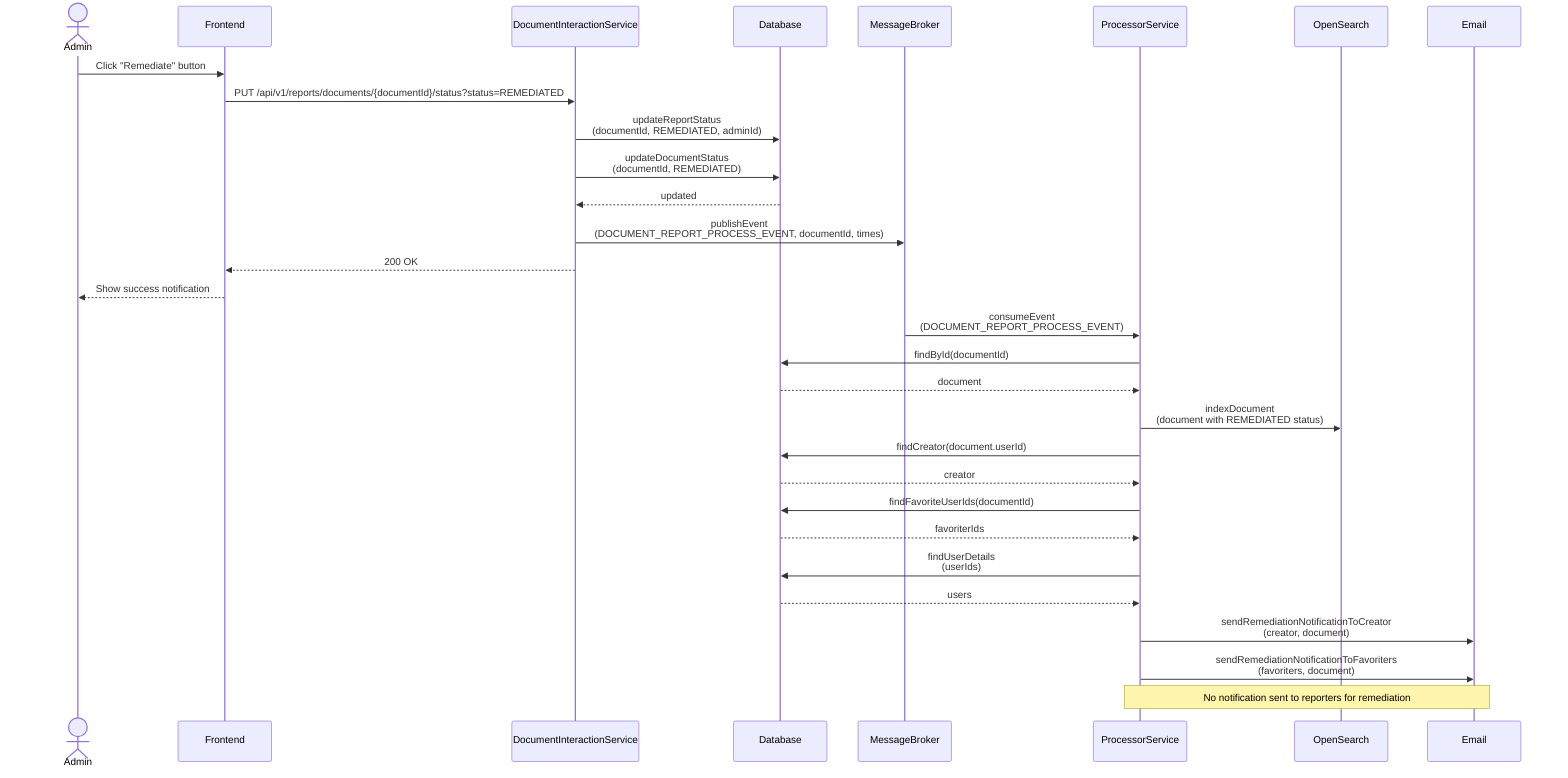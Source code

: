 sequenceDiagram
    actor Admin
    participant Frontend
    participant DIS as DocumentInteractionService
    participant DB as Database
    participant MB as MessageBroker
    participant PS as ProcessorService
    participant OS as OpenSearch
    participant Email

    %% Admin remediates a document (makes it visible again)
    Admin->>Frontend: Click "Remediate" button
    Frontend->>DIS: PUT /api/v1/reports/documents/{documentId}/status?status=REMEDIATED
    
    DIS->>DB: updateReportStatus<br>(documentId, REMEDIATED, adminId)
    DIS->>DB: updateDocumentStatus<br>(documentId, REMEDIATED)
    DB-->>DIS: updated
    
    DIS->>MB: publishEvent<br>(DOCUMENT_REPORT_PROCESS_EVENT, documentId, times)
    DIS-->>Frontend: 200 OK
    Frontend-->>Admin: Show success notification
    
    %% Processor service handles event
    MB->>PS: consumeEvent<br>(DOCUMENT_REPORT_PROCESS_EVENT)
    PS->>DB: findById(documentId)
    DB-->>PS: document
    PS->>OS: indexDocument<br>(document with REMEDIATED status)
    
    %% Email notifications - only to creator and favoriters
    PS->>DB: findCreator(document.userId)
    DB-->>PS: creator
    PS->>DB: findFavoriteUserIds(documentId)
    DB-->>PS: favoriterIds
    PS->>DB: findUserDetails<br>(userIds)
    DB-->>PS: users
    
    PS->>Email: sendRemediationNotificationToCreator<br>(creator, document)
    PS->>Email: sendRemediationNotificationToFavoriters<br>(favoriters, document)
    
    Note over PS,Email: No notification sent to reporters for remediation